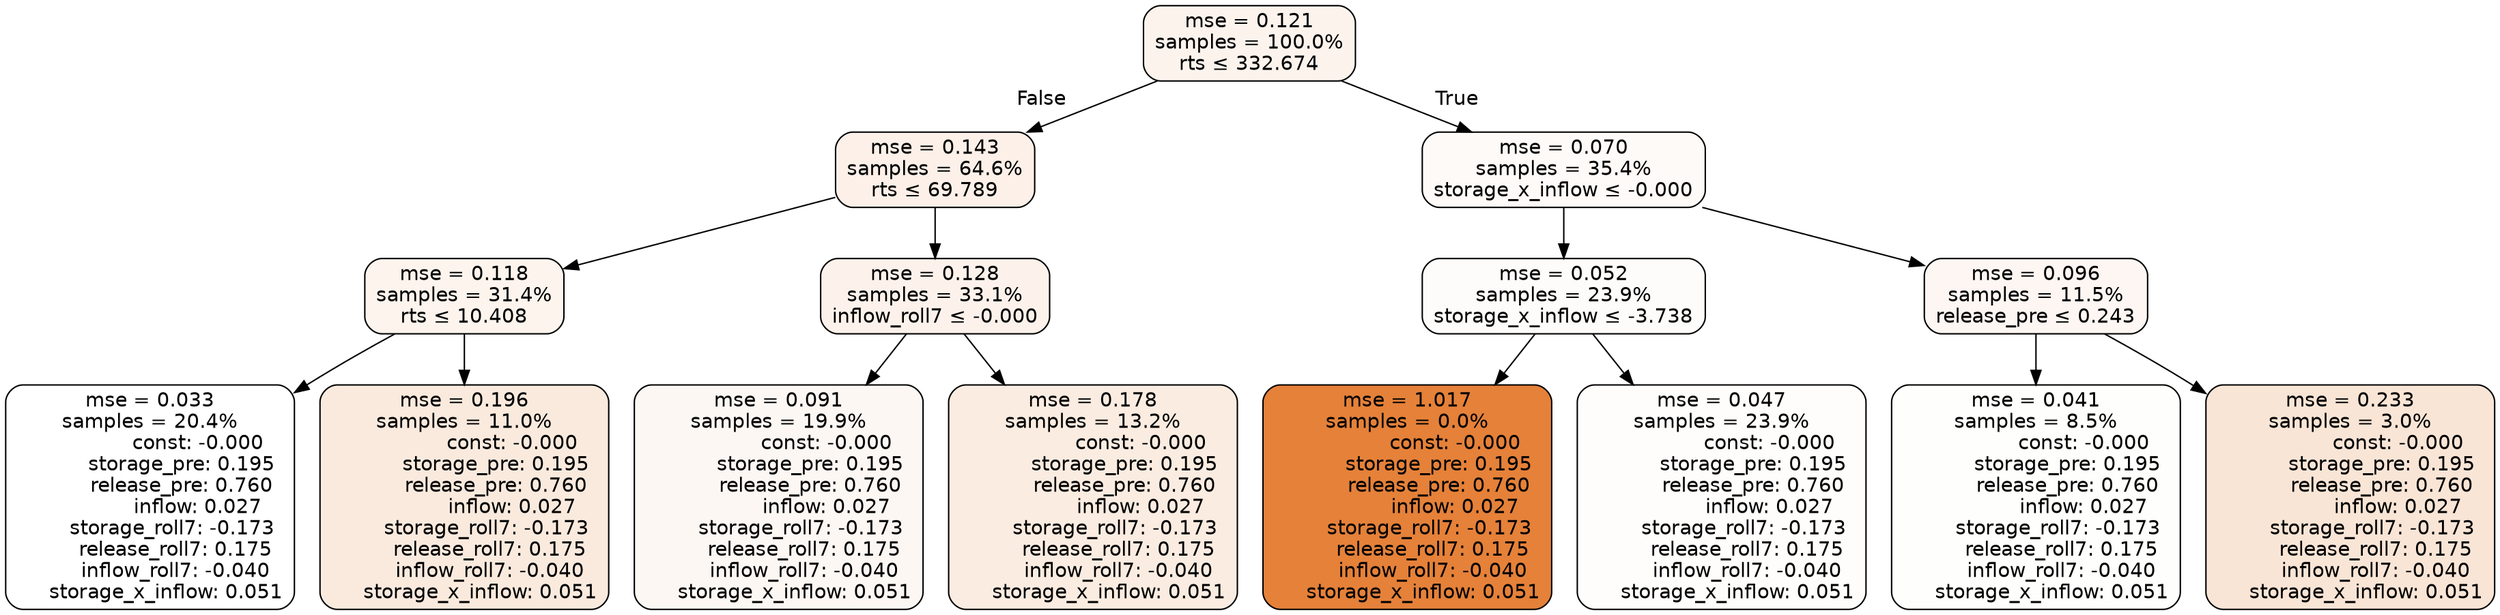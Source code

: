 digraph tree {
node [shape=rectangle, style="filled, rounded", color="black", fontname=helvetica] ;
edge [fontname=helvetica] ;
	"0" [label="mse = 0.121
samples = 100.0%
rts &le; 332.674", fillcolor="#fcf3ed"]
	"1" [label="mse = 0.143
samples = 64.6%
rts &le; 69.789", fillcolor="#fcf0e8"]
	"2" [label="mse = 0.118
samples = 31.4%
rts &le; 10.408", fillcolor="#fcf4ed"]
	"3" [label="mse = 0.033
samples = 20.4%
               const: -0.000
          storage_pre: 0.195
          release_pre: 0.760
               inflow: 0.027
       storage_roll7: -0.173
        release_roll7: 0.175
        inflow_roll7: -0.040
     storage_x_inflow: 0.051", fillcolor="#ffffff"]
	"4" [label="mse = 0.196
samples = 11.0%
               const: -0.000
          storage_pre: 0.195
          release_pre: 0.760
               inflow: 0.027
       storage_roll7: -0.173
        release_roll7: 0.175
        inflow_roll7: -0.040
     storage_x_inflow: 0.051", fillcolor="#faeade"]
	"5" [label="mse = 0.128
samples = 33.1%
inflow_roll7 &le; -0.000", fillcolor="#fcf2eb"]
	"6" [label="mse = 0.091
samples = 19.9%
               const: -0.000
          storage_pre: 0.195
          release_pre: 0.760
               inflow: 0.027
       storage_roll7: -0.173
        release_roll7: 0.175
        inflow_roll7: -0.040
     storage_x_inflow: 0.051", fillcolor="#fdf7f3"]
	"7" [label="mse = 0.178
samples = 13.2%
               const: -0.000
          storage_pre: 0.195
          release_pre: 0.760
               inflow: 0.027
       storage_roll7: -0.173
        release_roll7: 0.175
        inflow_roll7: -0.040
     storage_x_inflow: 0.051", fillcolor="#fbece1"]
	"8" [label="mse = 0.070
samples = 35.4%
storage_x_inflow &le; -0.000", fillcolor="#fefaf7"]
	"9" [label="mse = 0.052
samples = 23.9%
storage_x_inflow &le; -3.738", fillcolor="#fefcfb"]
	"10" [label="mse = 1.017
samples = 0.0%
               const: -0.000
          storage_pre: 0.195
          release_pre: 0.760
               inflow: 0.027
       storage_roll7: -0.173
        release_roll7: 0.175
        inflow_roll7: -0.040
     storage_x_inflow: 0.051", fillcolor="#e58139"]
	"11" [label="mse = 0.047
samples = 23.9%
               const: -0.000
          storage_pre: 0.195
          release_pre: 0.760
               inflow: 0.027
       storage_roll7: -0.173
        release_roll7: 0.175
        inflow_roll7: -0.040
     storage_x_inflow: 0.051", fillcolor="#fefdfc"]
	"12" [label="mse = 0.096
samples = 11.5%
release_pre &le; 0.243", fillcolor="#fdf6f2"]
	"13" [label="mse = 0.041
samples = 8.5%
               const: -0.000
          storage_pre: 0.195
          release_pre: 0.760
               inflow: 0.027
       storage_roll7: -0.173
        release_roll7: 0.175
        inflow_roll7: -0.040
     storage_x_inflow: 0.051", fillcolor="#fefefd"]
	"14" [label="mse = 0.233
samples = 3.0%
               const: -0.000
          storage_pre: 0.195
          release_pre: 0.760
               inflow: 0.027
       storage_roll7: -0.173
        release_roll7: 0.175
        inflow_roll7: -0.040
     storage_x_inflow: 0.051", fillcolor="#f9e5d6"]

	"0" -> "1" [labeldistance=2.5, labelangle=45, headlabel="False"]
	"1" -> "2"
	"2" -> "3"
	"2" -> "4"
	"1" -> "5"
	"5" -> "6"
	"5" -> "7"
	"0" -> "8" [labeldistance=2.5, labelangle=-45, headlabel="True"]
	"8" -> "9"
	"9" -> "10"
	"9" -> "11"
	"8" -> "12"
	"12" -> "13"
	"12" -> "14"
}